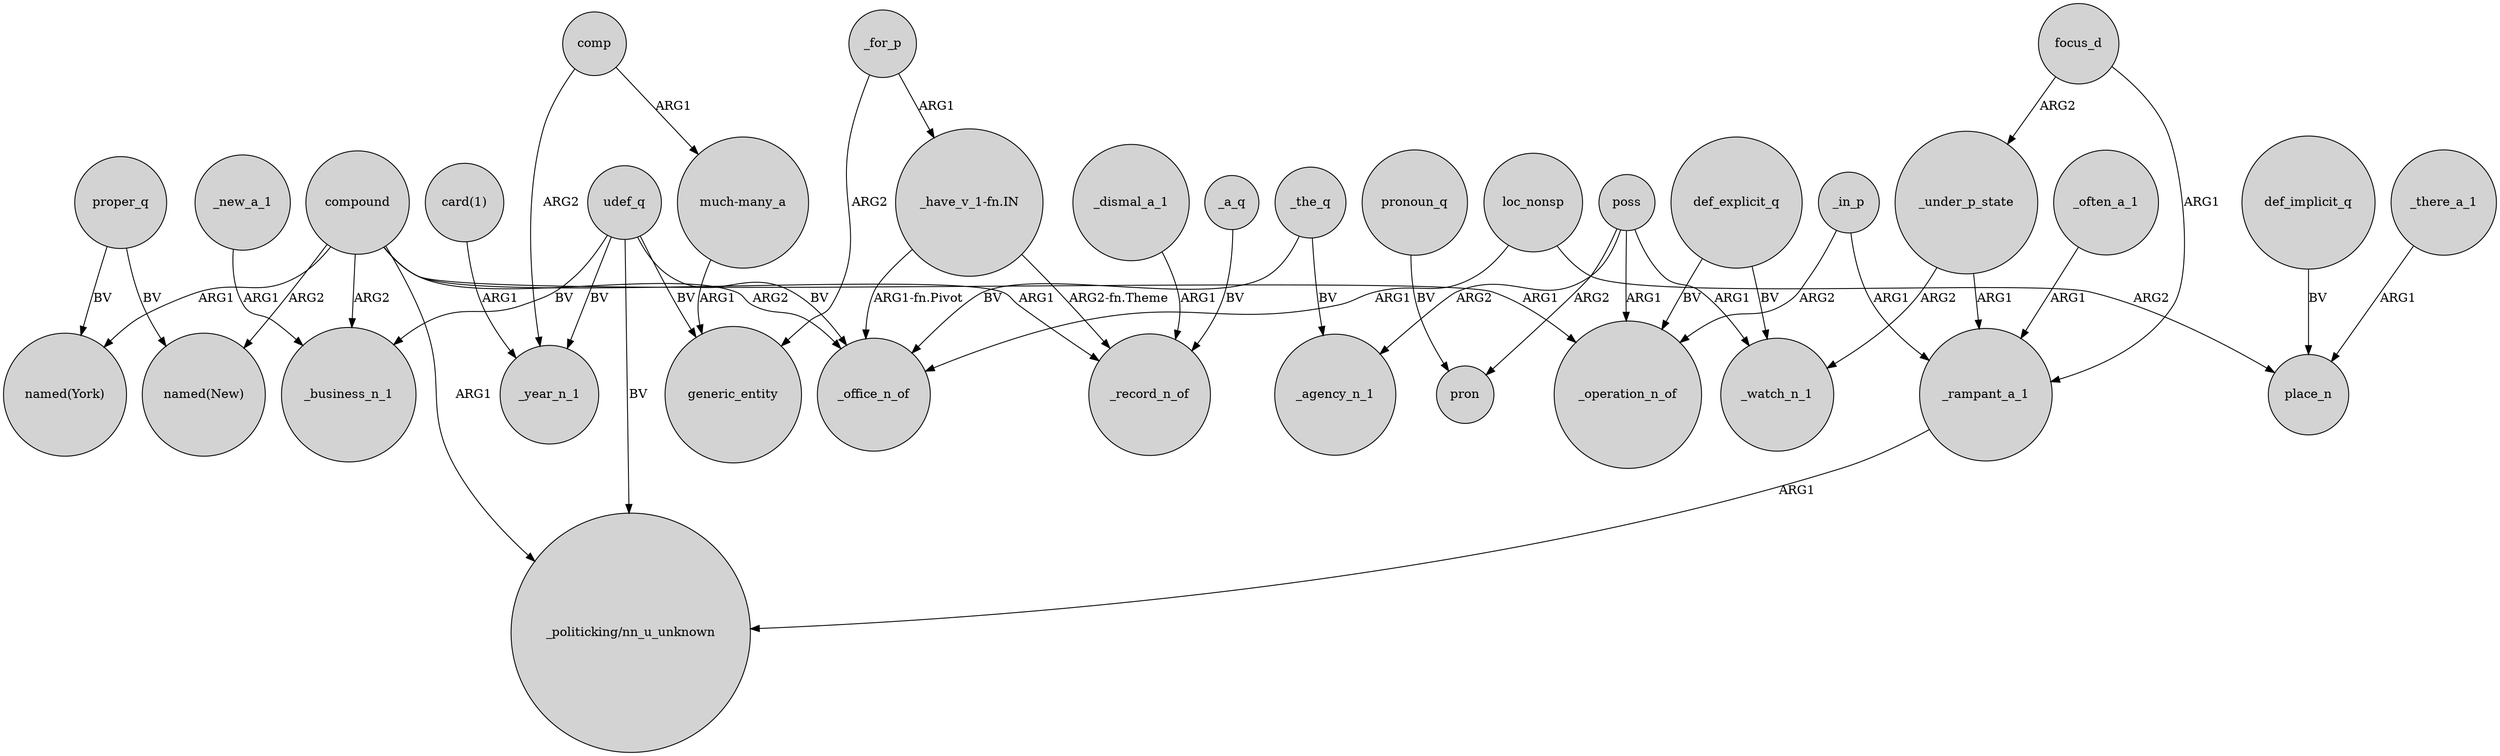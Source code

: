 digraph {
	node [shape=circle style=filled]
	udef_q -> _office_n_of [label=BV]
	_the_q -> _agency_n_1 [label=BV]
	compound -> _operation_n_of [label=ARG1]
	_often_a_1 -> _rampant_a_1 [label=ARG1]
	compound -> "named(New)" [label=ARG2]
	udef_q -> generic_entity [label=BV]
	poss -> pron [label=ARG2]
	poss -> _operation_n_of [label=ARG1]
	poss -> _watch_n_1 [label=ARG1]
	proper_q -> "named(New)" [label=BV]
	"much-many_a" -> generic_entity [label=ARG1]
	_rampant_a_1 -> "_politicking/nn_u_unknown" [label=ARG1]
	_for_p -> generic_entity [label=ARG2]
	_in_p -> _rampant_a_1 [label=ARG1]
	_in_p -> _operation_n_of [label=ARG2]
	loc_nonsp -> _office_n_of [label=ARG1]
	def_implicit_q -> place_n [label=BV]
	_a_q -> _record_n_of [label=BV]
	_under_p_state -> _watch_n_1 [label=ARG2]
	_the_q -> _office_n_of [label=BV]
	pronoun_q -> pron [label=BV]
	focus_d -> _rampant_a_1 [label=ARG1]
	def_explicit_q -> _operation_n_of [label=BV]
	def_explicit_q -> _watch_n_1 [label=BV]
	compound -> "named(York)" [label=ARG1]
	comp -> "much-many_a" [label=ARG1]
	"_have_v_1-fn.IN" -> _office_n_of [label="ARG1-fn.Pivot"]
	poss -> _agency_n_1 [label=ARG2]
	"_have_v_1-fn.IN" -> _record_n_of [label="ARG2-fn.Theme"]
	_dismal_a_1 -> _record_n_of [label=ARG1]
	compound -> _business_n_1 [label=ARG2]
	udef_q -> "_politicking/nn_u_unknown" [label=BV]
	compound -> "_politicking/nn_u_unknown" [label=ARG1]
	"card(1)" -> _year_n_1 [label=ARG1]
	loc_nonsp -> place_n [label=ARG2]
	udef_q -> _business_n_1 [label=BV]
	udef_q -> _year_n_1 [label=BV]
	comp -> _year_n_1 [label=ARG2]
	compound -> _record_n_of [label=ARG1]
	proper_q -> "named(York)" [label=BV]
	_new_a_1 -> _business_n_1 [label=ARG1]
	focus_d -> _under_p_state [label=ARG2]
	_there_a_1 -> place_n [label=ARG1]
	compound -> _office_n_of [label=ARG2]
	_for_p -> "_have_v_1-fn.IN" [label=ARG1]
	_under_p_state -> _rampant_a_1 [label=ARG1]
}
